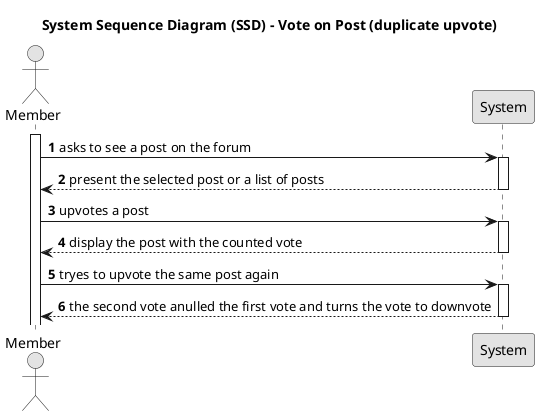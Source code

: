 @startuml US009-SSDc
skinparam monochrome true
skinparam packageStyle rectangle
skinparam shadowing false

title System Sequence Diagram (SSD) - Vote on Post (duplicate upvote)

autonumber

actor "Member" as Member

participant "System" as System

activate Member
 
        Member -> System : asks to see a post on the forum
        activate System
    
            System --> Member : present the selected post or a list of posts
        deactivate System
        
        Member -> System : upvotes a post
        activate System
    
            System --> Member : display the post with the counted vote
        deactivate System

        Member -> System : tryes to upvote the same post again
        activate System
    
            System --> Member : the second vote anulled the first vote and turns the vote to downvote
        deactivate System

@enduml